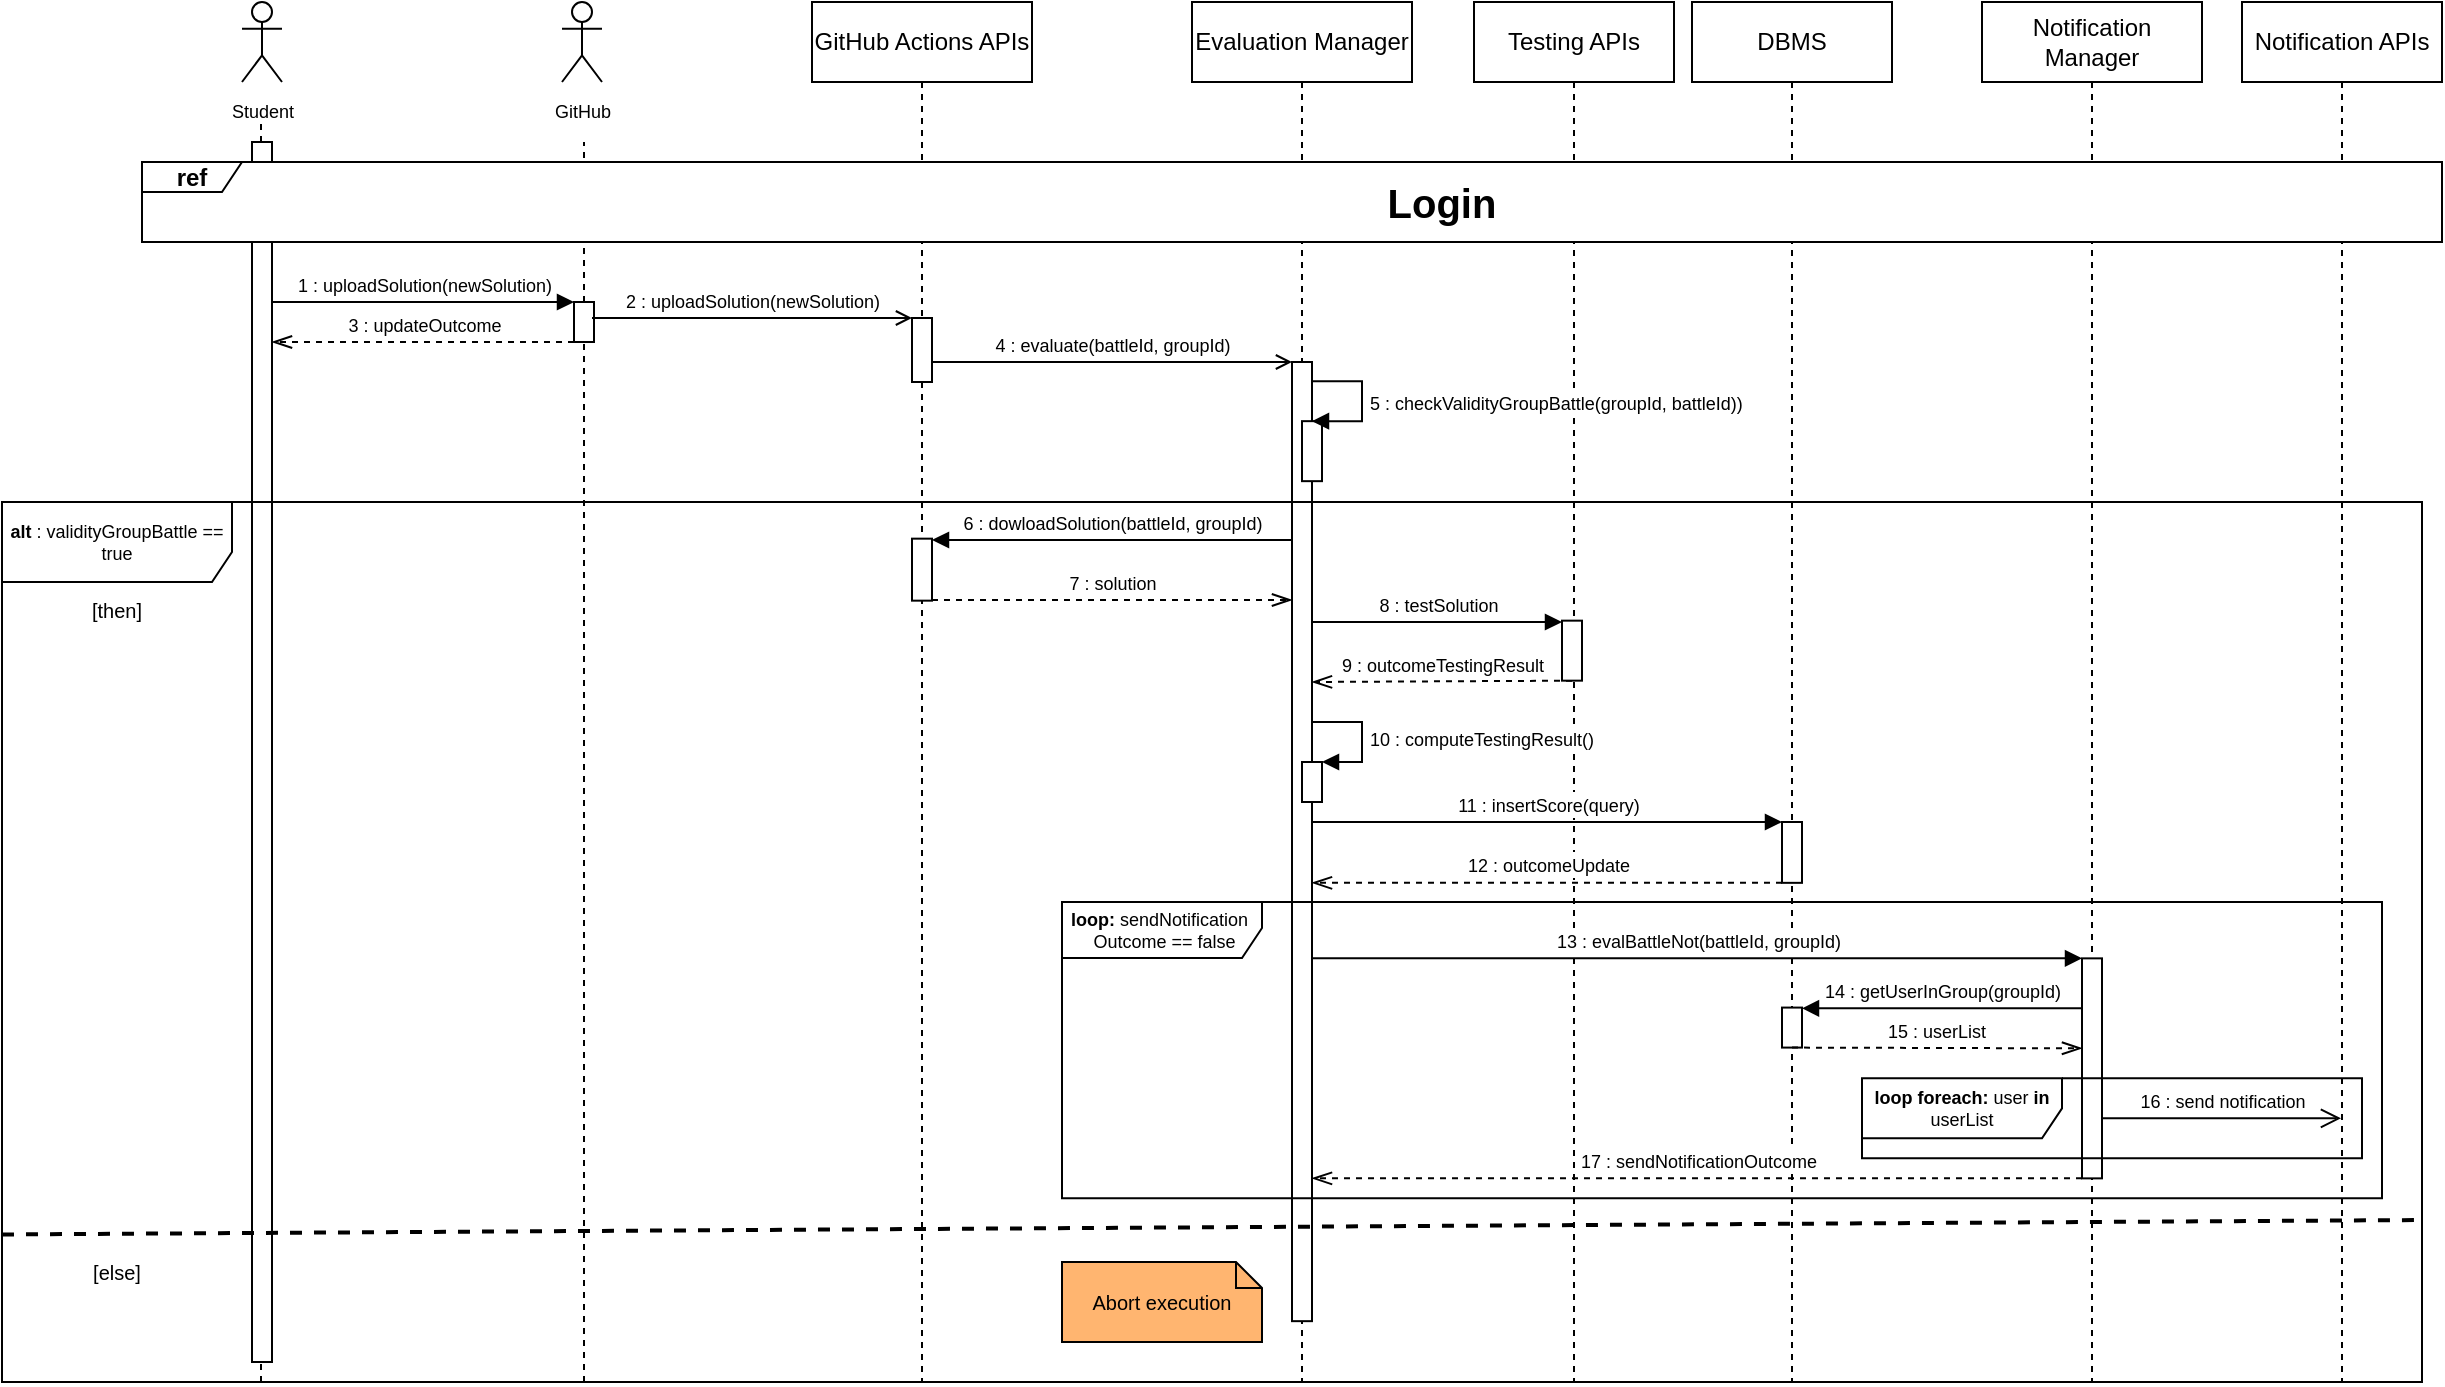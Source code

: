 <mxfile version="22.1.16" type="device">
  <diagram name="Page-1" id="2YBvvXClWsGukQMizWep">
    <mxGraphModel dx="2284" dy="746" grid="1" gridSize="10" guides="1" tooltips="1" connect="1" arrows="1" fold="1" page="1" pageScale="1" pageWidth="850" pageHeight="1100" math="0" shadow="0">
      <root>
        <mxCell id="0" />
        <mxCell id="1" parent="0" />
        <mxCell id="liZlo0o-GVQIaqRJejjH-8" value="" style="endArrow=none;dashed=1;html=1;rounded=0;" parent="1" edge="1">
          <mxGeometry width="50" height="50" relative="1" as="geometry">
            <mxPoint x="261" y="730" as="sourcePoint" />
            <mxPoint x="261" y="110" as="targetPoint" />
          </mxGeometry>
        </mxCell>
        <mxCell id="EZ9EQqB9W-ClfxbdbgRc-1" value="GitHub Actions APIs" style="shape=umlLifeline;perimeter=lifelinePerimeter;whiteSpace=wrap;html=1;container=1;dropTarget=0;collapsible=0;recursiveResize=0;outlineConnect=0;portConstraint=eastwest;newEdgeStyle={&quot;curved&quot;:0,&quot;rounded&quot;:0};" parent="1" vertex="1">
          <mxGeometry x="375" y="40" width="110" height="690" as="geometry" />
        </mxCell>
        <mxCell id="EZ9EQqB9W-ClfxbdbgRc-5" value="Testing APIs" style="shape=umlLifeline;perimeter=lifelinePerimeter;whiteSpace=wrap;html=1;container=0;dropTarget=0;collapsible=0;recursiveResize=0;outlineConnect=0;portConstraint=eastwest;newEdgeStyle={&quot;curved&quot;:0,&quot;rounded&quot;:0};" parent="1" vertex="1">
          <mxGeometry x="706" y="40" width="100" height="690" as="geometry" />
        </mxCell>
        <mxCell id="EZ9EQqB9W-ClfxbdbgRc-12" value="&lt;font style=&quot;font-size: 9px;&quot;&gt;Student&lt;/font&gt;" style="shape=umlActor;verticalLabelPosition=bottom;verticalAlign=top;html=1;outlineConnect=0;" parent="1" vertex="1">
          <mxGeometry x="90" y="40" width="20" height="40" as="geometry" />
        </mxCell>
        <mxCell id="EZ9EQqB9W-ClfxbdbgRc-14" value="" style="html=1;points=[];perimeter=orthogonalPerimeter;outlineConnect=0;targetShapes=umlLifeline;portConstraint=eastwest;newEdgeStyle={&quot;edgeStyle&quot;:&quot;elbowEdgeStyle&quot;,&quot;elbow&quot;:&quot;vertical&quot;,&quot;curved&quot;:0,&quot;rounded&quot;:0};" parent="1" vertex="1">
          <mxGeometry x="95" y="110" width="10" height="610" as="geometry" />
        </mxCell>
        <mxCell id="EZ9EQqB9W-ClfxbdbgRc-18" value="Evaluation Manager" style="shape=umlLifeline;perimeter=lifelinePerimeter;whiteSpace=wrap;html=1;container=1;dropTarget=0;collapsible=0;recursiveResize=0;outlineConnect=0;portConstraint=eastwest;newEdgeStyle={&quot;curved&quot;:0,&quot;rounded&quot;:0};" parent="1" vertex="1">
          <mxGeometry x="565" y="40" width="110" height="690" as="geometry" />
        </mxCell>
        <mxCell id="EZ9EQqB9W-ClfxbdbgRc-63" value="DBMS" style="shape=umlLifeline;perimeter=lifelinePerimeter;whiteSpace=wrap;html=1;container=0;dropTarget=0;collapsible=0;recursiveResize=0;outlineConnect=0;portConstraint=eastwest;newEdgeStyle={&quot;curved&quot;:0,&quot;rounded&quot;:0};" parent="1" vertex="1">
          <mxGeometry x="815" y="40" width="100" height="690" as="geometry" />
        </mxCell>
        <mxCell id="EZ9EQqB9W-ClfxbdbgRc-79" value="" style="html=1;points=[[0,0,0,0,5],[0,1,0,0,-5],[1,0,0,0,5],[1,1,0,0,-5]];perimeter=orthogonalPerimeter;outlineConnect=0;targetShapes=umlLifeline;portConstraint=eastwest;newEdgeStyle={&quot;curved&quot;:0,&quot;rounded&quot;:0};" parent="EZ9EQqB9W-ClfxbdbgRc-63" vertex="1">
          <mxGeometry x="45" y="410" width="10" height="30.42" as="geometry" />
        </mxCell>
        <mxCell id="liZlo0o-GVQIaqRJejjH-5" value="&lt;font style=&quot;font-size: 9px;&quot;&gt;GitHub&lt;/font&gt;" style="shape=umlActor;verticalLabelPosition=bottom;verticalAlign=top;html=1;outlineConnect=0;" parent="1" vertex="1">
          <mxGeometry x="250" y="40" width="20" height="40" as="geometry" />
        </mxCell>
        <mxCell id="-OK--w0Z6CInEfSWtkVY-17" value="" style="endArrow=none;dashed=1;html=1;rounded=0;" parent="1" edge="1">
          <mxGeometry width="50" height="50" relative="1" as="geometry">
            <mxPoint x="99.5" y="110" as="sourcePoint" />
            <mxPoint x="99.5" y="100" as="targetPoint" />
          </mxGeometry>
        </mxCell>
        <mxCell id="uk7uo4-cUkGRM1U4fZs7-21" value="&lt;font style=&quot;font-size: 10px;&quot;&gt;Abort execution&lt;/font&gt;" style="shape=note;size=13;whiteSpace=wrap;html=1;fillColor=#FFB570;" parent="1" vertex="1">
          <mxGeometry x="500" y="670" width="100" height="40" as="geometry" />
        </mxCell>
        <mxCell id="uk7uo4-cUkGRM1U4fZs7-5" value="[else]" style="text;html=1;strokeColor=none;fillColor=none;align=center;verticalAlign=middle;whiteSpace=wrap;rounded=0;fontSize=10;" parent="1" vertex="1">
          <mxGeometry x="10" y="670.0" width="35" height="10" as="geometry" />
        </mxCell>
        <mxCell id="EZ9EQqB9W-ClfxbdbgRc-59" value="" style="html=1;points=[[0,0,0,0,5],[0,1,0,0,-5],[1,0,0,0,5],[1,1,0,0,-5]];perimeter=orthogonalPerimeter;outlineConnect=0;targetShapes=umlLifeline;portConstraint=eastwest;newEdgeStyle={&quot;curved&quot;:0,&quot;rounded&quot;:0};" parent="1" vertex="1">
          <mxGeometry x="615" y="220" width="10" height="479.58" as="geometry" />
        </mxCell>
        <mxCell id="Qp_JZN5yhgB6wEBEa5BE-35" value="Notification Manager" style="shape=umlLifeline;perimeter=lifelinePerimeter;whiteSpace=wrap;html=1;container=1;dropTarget=0;collapsible=0;recursiveResize=0;outlineConnect=0;portConstraint=eastwest;newEdgeStyle={&quot;curved&quot;:0,&quot;rounded&quot;:0};" vertex="1" parent="1">
          <mxGeometry x="960" y="40" width="110" height="690" as="geometry" />
        </mxCell>
        <mxCell id="Qp_JZN5yhgB6wEBEa5BE-36" value="Notification APIs" style="shape=umlLifeline;perimeter=lifelinePerimeter;whiteSpace=wrap;html=1;container=1;dropTarget=0;collapsible=0;recursiveResize=0;outlineConnect=0;portConstraint=eastwest;newEdgeStyle={&quot;curved&quot;:0,&quot;rounded&quot;:0};" vertex="1" parent="1">
          <mxGeometry x="1090" y="40" width="100" height="690" as="geometry" />
        </mxCell>
        <mxCell id="Qp_JZN5yhgB6wEBEa5BE-2" value="&lt;p style=&quot;line-height: 120%; font-size: 9px;&quot;&gt;&lt;b&gt;loop: &lt;/b&gt;sendNotification&amp;nbsp; &amp;nbsp;&lt;span style=&quot;background-color: initial;&quot;&gt;Outcome == false&lt;/span&gt;&lt;/p&gt;" style="shape=umlFrame;whiteSpace=wrap;html=1;pointerEvents=0;width=100;height=28;verticalAlign=middle;horizontal=1;labelPosition=center;verticalLabelPosition=middle;align=center;" vertex="1" parent="Qp_JZN5yhgB6wEBEa5BE-36">
          <mxGeometry x="-590" y="450" width="660" height="148.18" as="geometry" />
        </mxCell>
        <mxCell id="0cFZ01T9KeCPpVgdLpGS-1" value="" style="html=1;points=[];perimeter=orthogonalPerimeter;outlineConnect=0;targetShapes=umlLifeline;portConstraint=eastwest;newEdgeStyle={&quot;edgeStyle&quot;:&quot;elbowEdgeStyle&quot;,&quot;elbow&quot;:&quot;vertical&quot;,&quot;curved&quot;:0,&quot;rounded&quot;:0};" parent="1" vertex="1">
          <mxGeometry x="425" y="198" width="10" height="32" as="geometry" />
        </mxCell>
        <mxCell id="EZ9EQqB9W-ClfxbdbgRc-17" value="&lt;font style=&quot;font-size: 9px;&quot;&gt;1 : uploadSolution(newSolution)&lt;/font&gt;" style="html=1;verticalAlign=bottom;endArrow=block;edgeStyle=elbowEdgeStyle;elbow=horizontal;curved=0;rounded=0;" parent="1" target="EZ9EQqB9W-ClfxbdbgRc-66" edge="1">
          <mxGeometry relative="1" as="geometry">
            <mxPoint x="105" y="190" as="sourcePoint" />
            <Array as="points">
              <mxPoint x="249" y="190" />
            </Array>
            <mxPoint x="250" y="190" as="targetPoint" />
            <mxPoint as="offset" />
          </mxGeometry>
        </mxCell>
        <mxCell id="uk7uo4-cUkGRM1U4fZs7-12" value="" style="html=1;points=[[0,0,0,0,5],[0,1,0,0,-5],[1,0,0,0,5],[1,1,0,0,-5]];perimeter=orthogonalPerimeter;outlineConnect=0;targetShapes=umlLifeline;portConstraint=eastwest;newEdgeStyle={&quot;curved&quot;:0,&quot;rounded&quot;:0};" parent="1" vertex="1">
          <mxGeometry x="620" y="249.58" width="10" height="30" as="geometry" />
        </mxCell>
        <mxCell id="uk7uo4-cUkGRM1U4fZs7-13" value="&lt;font style=&quot;font-size: 9px;&quot;&gt;5 : checkValidityGroupBattle(groupId, battleId))&lt;/font&gt;" style="html=1;align=left;spacingLeft=2;endArrow=block;rounded=0;edgeStyle=orthogonalEdgeStyle;curved=0;rounded=0;" parent="1" target="uk7uo4-cUkGRM1U4fZs7-12" edge="1">
          <mxGeometry relative="1" as="geometry">
            <mxPoint x="625" y="229.58" as="sourcePoint" />
            <Array as="points">
              <mxPoint x="650" y="229.58" />
              <mxPoint x="650" y="249.58" />
            </Array>
          </mxGeometry>
        </mxCell>
        <mxCell id="EZ9EQqB9W-ClfxbdbgRc-64" value="&lt;font style=&quot;font-size: 9px;&quot;&gt;8 : testSolution&lt;/font&gt;" style="html=1;verticalAlign=bottom;endArrow=block;edgeStyle=elbowEdgeStyle;elbow=horizontal;curved=0;rounded=0;" parent="1" target="EZ9EQqB9W-ClfxbdbgRc-73" edge="1">
          <mxGeometry relative="1" as="geometry">
            <mxPoint x="625" y="350.0" as="sourcePoint" />
            <Array as="points">
              <mxPoint x="755" y="349.58" />
            </Array>
            <mxPoint x="797.5" y="345" as="targetPoint" />
            <mxPoint as="offset" />
          </mxGeometry>
        </mxCell>
        <mxCell id="EZ9EQqB9W-ClfxbdbgRc-75" value="&lt;font style=&quot;font-size: 9px;&quot;&gt;9 : outcomeTestingResult&lt;/font&gt;" style="html=1;verticalAlign=bottom;endArrow=openThin;dashed=1;endSize=8;edgeStyle=elbowEdgeStyle;elbow=vertical;curved=0;rounded=0;endFill=0;" parent="1" source="EZ9EQqB9W-ClfxbdbgRc-73" edge="1">
          <mxGeometry relative="1" as="geometry">
            <mxPoint x="625" y="380.0" as="targetPoint" />
            <Array as="points">
              <mxPoint x="700" y="380" />
              <mxPoint x="690" y="370" />
              <mxPoint x="630" y="460.0" />
              <mxPoint x="520" y="500" />
            </Array>
            <mxPoint x="525" y="460.0" as="sourcePoint" />
          </mxGeometry>
        </mxCell>
        <mxCell id="-OK--w0Z6CInEfSWtkVY-7" value="" style="html=1;points=[[0,0,0,0,5],[0,1,0,0,-5],[1,0,0,0,5],[1,1,0,0,-5]];perimeter=orthogonalPerimeter;outlineConnect=0;targetShapes=umlLifeline;portConstraint=eastwest;newEdgeStyle={&quot;curved&quot;:0,&quot;rounded&quot;:0};" parent="1" vertex="1">
          <mxGeometry x="620" y="420" width="10" height="20" as="geometry" />
        </mxCell>
        <mxCell id="-OK--w0Z6CInEfSWtkVY-8" value="&lt;font style=&quot;font-size: 9px;&quot;&gt;10 : computeTestingResult()&lt;/font&gt;" style="html=1;align=left;spacingLeft=2;endArrow=block;rounded=0;edgeStyle=orthogonalEdgeStyle;curved=0;rounded=0;" parent="1" target="-OK--w0Z6CInEfSWtkVY-7" edge="1">
          <mxGeometry relative="1" as="geometry">
            <mxPoint x="625" y="400" as="sourcePoint" />
            <Array as="points">
              <mxPoint x="650" y="400" />
              <mxPoint x="650" y="420" />
            </Array>
          </mxGeometry>
        </mxCell>
        <mxCell id="EZ9EQqB9W-ClfxbdbgRc-81" value="&lt;font style=&quot;font-size: 9px;&quot;&gt;11 : insertScore(query)&lt;/font&gt;" style="html=1;verticalAlign=bottom;endArrow=block;edgeStyle=elbowEdgeStyle;elbow=vertical;curved=0;rounded=0;" parent="1" target="EZ9EQqB9W-ClfxbdbgRc-79" edge="1">
          <mxGeometry relative="1" as="geometry">
            <mxPoint x="625" y="450.0" as="sourcePoint" />
            <Array as="points">
              <mxPoint x="795" y="450" />
            </Array>
            <mxPoint x="890" y="450.42" as="targetPoint" />
            <mxPoint as="offset" />
          </mxGeometry>
        </mxCell>
        <mxCell id="EZ9EQqB9W-ClfxbdbgRc-82" value="&lt;font style=&quot;font-size: 9px;&quot;&gt;12 : outcomeUpdate&lt;/font&gt;" style="html=1;verticalAlign=bottom;endArrow=openThin;dashed=1;endSize=8;edgeStyle=elbowEdgeStyle;elbow=horizontal;curved=0;rounded=0;endFill=0;" parent="1" edge="1" source="EZ9EQqB9W-ClfxbdbgRc-79">
          <mxGeometry relative="1" as="geometry">
            <mxPoint x="625" y="480.42" as="targetPoint" />
            <Array as="points">
              <mxPoint x="630" y="480.42" />
            </Array>
            <mxPoint x="905" y="480.42" as="sourcePoint" />
          </mxGeometry>
        </mxCell>
        <mxCell id="EZ9EQqB9W-ClfxbdbgRc-61" value="&lt;font style=&quot;font-size: 9px;&quot;&gt;6 : dowloadSolution(battleId, groupId)&lt;/font&gt;" style="html=1;verticalAlign=bottom;endArrow=block;edgeStyle=elbowEdgeStyle;elbow=horizontal;curved=0;rounded=0;" parent="1" edge="1">
          <mxGeometry relative="1" as="geometry">
            <mxPoint x="615" y="309.0" as="sourcePoint" />
            <Array as="points">
              <mxPoint x="438" y="309" />
              <mxPoint x="362" y="349" />
            </Array>
            <mxPoint x="435" y="309.0" as="targetPoint" />
            <mxPoint as="offset" />
          </mxGeometry>
        </mxCell>
        <mxCell id="EZ9EQqB9W-ClfxbdbgRc-71" value="&lt;font style=&quot;font-size: 9px;&quot;&gt;7 : solution&lt;/font&gt;" style="html=1;verticalAlign=bottom;endArrow=openThin;dashed=1;endSize=8;edgeStyle=elbowEdgeStyle;elbow=vertical;curved=0;rounded=0;endFill=0;" parent="1" edge="1">
          <mxGeometry relative="1" as="geometry">
            <mxPoint x="615" y="339.0" as="targetPoint" />
            <Array as="points">
              <mxPoint x="450" y="339" />
              <mxPoint x="345" y="379.0" />
            </Array>
            <mxPoint x="435" y="339.0" as="sourcePoint" />
          </mxGeometry>
        </mxCell>
        <mxCell id="uk7uo4-cUkGRM1U4fZs7-6" value="&lt;p style=&quot;line-height: 120%; font-size: 9px;&quot;&gt;&lt;b style=&quot;border-color: var(--border-color);&quot;&gt;alt&amp;nbsp;&lt;/b&gt;: validityGroupBattle == true&lt;br&gt;&lt;/p&gt;" style="shape=umlFrame;whiteSpace=wrap;html=1;pointerEvents=0;width=115;height=40;verticalAlign=middle;horizontal=1;labelPosition=center;verticalLabelPosition=middle;align=center;" parent="1" vertex="1">
          <mxGeometry x="-30" y="290" width="1210" height="440" as="geometry" />
        </mxCell>
        <mxCell id="uk7uo4-cUkGRM1U4fZs7-7" value="[then]" style="text;html=1;strokeColor=none;fillColor=none;align=center;verticalAlign=middle;whiteSpace=wrap;rounded=0;fontSize=10;" parent="1" vertex="1">
          <mxGeometry x="10" y="339.33" width="35" height="10" as="geometry" />
        </mxCell>
        <mxCell id="uk7uo4-cUkGRM1U4fZs7-18" value="" style="html=1;points=[];perimeter=orthogonalPerimeter;outlineConnect=0;targetShapes=umlLifeline;portConstraint=eastwest;newEdgeStyle={&quot;edgeStyle&quot;:&quot;elbowEdgeStyle&quot;,&quot;elbow&quot;:&quot;vertical&quot;,&quot;curved&quot;:0,&quot;rounded&quot;:0};" parent="1" vertex="1">
          <mxGeometry x="425" y="308.33" width="10" height="31" as="geometry" />
        </mxCell>
        <mxCell id="-OK--w0Z6CInEfSWtkVY-18" value="" style="endArrow=none;dashed=1;html=1;rounded=0;" parent="1" edge="1">
          <mxGeometry width="50" height="50" relative="1" as="geometry">
            <mxPoint x="99.5" y="730" as="sourcePoint" />
            <mxPoint x="99.5" y="720" as="targetPoint" />
          </mxGeometry>
        </mxCell>
        <mxCell id="EZ9EQqB9W-ClfxbdbgRc-65" value="&lt;font style=&quot;font-size: 9px;&quot;&gt;3 : updateOutcome&lt;/font&gt;" style="html=1;verticalAlign=bottom;endArrow=openThin;dashed=1;endSize=8;edgeStyle=elbowEdgeStyle;elbow=vertical;curved=0;rounded=0;endFill=0;" parent="1" source="EZ9EQqB9W-ClfxbdbgRc-66" edge="1">
          <mxGeometry relative="1" as="geometry">
            <mxPoint x="105" y="210" as="targetPoint" />
            <Array as="points">
              <mxPoint x="240" y="210" />
              <mxPoint x="220" y="200" />
            </Array>
            <mxPoint x="250" y="210" as="sourcePoint" />
          </mxGeometry>
        </mxCell>
        <mxCell id="EZ9EQqB9W-ClfxbdbgRc-66" value="" style="html=1;points=[];perimeter=orthogonalPerimeter;outlineConnect=0;targetShapes=umlLifeline;portConstraint=eastwest;newEdgeStyle={&quot;edgeStyle&quot;:&quot;elbowEdgeStyle&quot;,&quot;elbow&quot;:&quot;vertical&quot;,&quot;curved&quot;:0,&quot;rounded&quot;:0};" parent="1" vertex="1">
          <mxGeometry x="256" y="190" width="10" height="20" as="geometry" />
        </mxCell>
        <mxCell id="liZlo0o-GVQIaqRJejjH-9" value="&lt;font style=&quot;font-size: 9px;&quot;&gt;2 : uploadSolution(newSolution)&lt;/font&gt;" style="html=1;verticalAlign=bottom;endArrow=open;edgeStyle=elbowEdgeStyle;elbow=horizontal;curved=0;rounded=0;endFill=0;" parent="1" target="0cFZ01T9KeCPpVgdLpGS-1" edge="1">
          <mxGeometry relative="1" as="geometry">
            <mxPoint x="265" y="198" as="sourcePoint" />
            <Array as="points">
              <mxPoint x="424" y="198" />
            </Array>
            <mxPoint x="430" y="198" as="targetPoint" />
            <mxPoint as="offset" />
          </mxGeometry>
        </mxCell>
        <mxCell id="0cFZ01T9KeCPpVgdLpGS-4" value="&lt;font style=&quot;font-size: 9px;&quot;&gt;4 :&amp;nbsp;evaluate(battleId, groupId)&lt;/font&gt;" style="html=1;verticalAlign=bottom;endArrow=open;edgeStyle=elbowEdgeStyle;elbow=horizontal;curved=0;rounded=0;endFill=0;" parent="1" target="EZ9EQqB9W-ClfxbdbgRc-59" edge="1">
          <mxGeometry relative="1" as="geometry">
            <mxPoint x="435" y="220" as="sourcePoint" />
            <Array as="points">
              <mxPoint x="540" y="220" />
            </Array>
            <mxPoint x="800" y="220" as="targetPoint" />
            <mxPoint as="offset" />
          </mxGeometry>
        </mxCell>
        <mxCell id="EZ9EQqB9W-ClfxbdbgRc-73" value="" style="html=1;points=[[0,0,0,0,5],[0,1,0,0,-5],[1,0,0,0,5],[1,1,0,0,-5]];perimeter=orthogonalPerimeter;outlineConnect=0;targetShapes=umlLifeline;portConstraint=eastwest;newEdgeStyle={&quot;curved&quot;:0,&quot;rounded&quot;:0};" parent="1" vertex="1">
          <mxGeometry x="750" y="349.33" width="10" height="30" as="geometry" />
        </mxCell>
        <mxCell id="EZ9EQqB9W-ClfxbdbgRc-20" value="&lt;b&gt;ref&lt;/b&gt;" style="shape=umlFrame;whiteSpace=wrap;html=1;pointerEvents=0;width=50;height=15;labelBorderColor=none;labelBackgroundColor=none;fontColor=default;swimlaneFillColor=default;" parent="1" vertex="1">
          <mxGeometry x="40" y="120" width="1150" height="40" as="geometry" />
        </mxCell>
        <mxCell id="EZ9EQqB9W-ClfxbdbgRc-49" value="&lt;b&gt;&lt;font style=&quot;font-size: 20px;&quot;&gt;Login&lt;/font&gt;&lt;/b&gt;" style="text;html=1;strokeColor=none;fillColor=none;align=center;verticalAlign=middle;whiteSpace=wrap;rounded=0;" parent="1" vertex="1">
          <mxGeometry x="660" y="125" width="60" height="30" as="geometry" />
        </mxCell>
        <mxCell id="Qp_JZN5yhgB6wEBEa5BE-4" value="" style="html=1;points=[];perimeter=orthogonalPerimeter;outlineConnect=0;targetShapes=umlLifeline;portConstraint=eastwest;newEdgeStyle={&quot;edgeStyle&quot;:&quot;elbowEdgeStyle&quot;,&quot;elbow&quot;:&quot;vertical&quot;,&quot;curved&quot;:0,&quot;rounded&quot;:0};" vertex="1" parent="1">
          <mxGeometry x="860" y="542.79" width="10" height="20" as="geometry" />
        </mxCell>
        <mxCell id="Qp_JZN5yhgB6wEBEa5BE-6" value="&lt;font style=&quot;font-size: 9px;&quot;&gt;15 : userList&lt;/font&gt;" style="html=1;verticalAlign=bottom;endArrow=openThin;edgeStyle=elbowEdgeStyle;elbow=vertical;curved=0;rounded=0;endFill=0;dashed=1;endSize=8;" edge="1" parent="1" source="Qp_JZN5yhgB6wEBEa5BE-4" target="Qp_JZN5yhgB6wEBEa5BE-1">
          <mxGeometry relative="1" as="geometry">
            <mxPoint x="884" y="563.18" as="sourcePoint" />
            <Array as="points">
              <mxPoint x="1019" y="563.18" />
            </Array>
            <mxPoint x="1063.5" y="563.18" as="targetPoint" />
            <mxPoint as="offset" />
          </mxGeometry>
        </mxCell>
        <mxCell id="Qp_JZN5yhgB6wEBEa5BE-5" value="&lt;font style=&quot;font-size: 9px;&quot;&gt;14 : getUserInGroup(groupId)&lt;/font&gt;" style="html=1;verticalAlign=bottom;endArrow=block;endSize=6;edgeStyle=elbowEdgeStyle;elbow=vertical;curved=0;rounded=0;endFill=1;startArrow=none;startFill=0;" edge="1" parent="1" source="Qp_JZN5yhgB6wEBEa5BE-1" target="Qp_JZN5yhgB6wEBEa5BE-4">
          <mxGeometry relative="1" as="geometry">
            <mxPoint x="884" y="543.18" as="targetPoint" />
            <Array as="points">
              <mxPoint x="960" y="543.18" />
            </Array>
            <mxPoint x="1030" y="543.18" as="sourcePoint" />
          </mxGeometry>
        </mxCell>
        <mxCell id="Qp_JZN5yhgB6wEBEa5BE-1" value="" style="html=1;points=[];perimeter=orthogonalPerimeter;outlineConnect=0;targetShapes=umlLifeline;portConstraint=eastwest;newEdgeStyle={&quot;edgeStyle&quot;:&quot;elbowEdgeStyle&quot;,&quot;elbow&quot;:&quot;vertical&quot;,&quot;curved&quot;:0,&quot;rounded&quot;:0};" vertex="1" parent="1">
          <mxGeometry x="1010" y="518.18" width="10" height="110" as="geometry" />
        </mxCell>
        <mxCell id="Qp_JZN5yhgB6wEBEa5BE-7" value="&lt;p style=&quot;line-height: 120%; font-size: 9px;&quot;&gt;&lt;b&gt;loop foreach: &lt;/b&gt;user &lt;b&gt;in &lt;/b&gt;userList&lt;/p&gt;" style="shape=umlFrame;whiteSpace=wrap;html=1;pointerEvents=0;width=100;height=30;verticalAlign=middle;horizontal=1;labelPosition=center;verticalLabelPosition=middle;align=center;" vertex="1" parent="1">
          <mxGeometry x="900" y="578.18" width="250" height="40" as="geometry" />
        </mxCell>
        <mxCell id="Qp_JZN5yhgB6wEBEa5BE-8" value="&lt;font style=&quot;font-size: 9px;&quot;&gt;16 : send notification&lt;/font&gt;" style="html=1;verticalAlign=bottom;endArrow=open;edgeStyle=elbowEdgeStyle;elbow=horizontal;curved=0;rounded=0;endFill=0;endSize=8;" edge="1" parent="1">
          <mxGeometry relative="1" as="geometry">
            <mxPoint x="1020" y="598.18" as="sourcePoint" />
            <Array as="points">
              <mxPoint x="1080" y="598.18" />
            </Array>
            <mxPoint x="1139.5" y="598.18" as="targetPoint" />
          </mxGeometry>
        </mxCell>
        <mxCell id="Qp_JZN5yhgB6wEBEa5BE-3" value="&lt;font style=&quot;font-size: 9px;&quot;&gt;13 : evalBattleNot(battleId, groupId)&lt;/font&gt;" style="html=1;verticalAlign=bottom;endArrow=block;edgeStyle=elbowEdgeStyle;elbow=vertical;curved=0;rounded=0;" edge="1" parent="1" target="Qp_JZN5yhgB6wEBEa5BE-1" source="EZ9EQqB9W-ClfxbdbgRc-59">
          <mxGeometry relative="1" as="geometry">
            <mxPoint x="615" y="518.18" as="sourcePoint" />
            <Array as="points">
              <mxPoint x="859" y="518.18" />
            </Array>
            <mxPoint x="864" y="518.18" as="targetPoint" />
            <mxPoint as="offset" />
          </mxGeometry>
        </mxCell>
        <mxCell id="Qp_JZN5yhgB6wEBEa5BE-9" value="&lt;font style=&quot;font-size: 9px;&quot;&gt;17 : sendNotificationOutcome&lt;/font&gt;" style="html=1;verticalAlign=bottom;endArrow=openThin;dashed=1;endSize=8;edgeStyle=elbowEdgeStyle;elbow=horizontal;curved=0;rounded=0;endFill=0;" edge="1" parent="1" source="Qp_JZN5yhgB6wEBEa5BE-1" target="EZ9EQqB9W-ClfxbdbgRc-59">
          <mxGeometry relative="1" as="geometry">
            <mxPoint x="525" y="628.18" as="targetPoint" />
            <Array as="points">
              <mxPoint x="990" y="628.18" />
            </Array>
            <mxPoint x="864" y="638.18" as="sourcePoint" />
          </mxGeometry>
        </mxCell>
        <mxCell id="Qp_JZN5yhgB6wEBEa5BE-38" value="" style="endArrow=none;dashed=1;html=1;rounded=0;strokeWidth=2;entryX=1.001;entryY=0.665;entryDx=0;entryDy=0;entryPerimeter=0;" edge="1" parent="1">
          <mxGeometry width="50" height="50" relative="1" as="geometry">
            <mxPoint x="-30" y="656.24" as="sourcePoint" />
            <mxPoint x="1181" y="649" as="targetPoint" />
          </mxGeometry>
        </mxCell>
      </root>
    </mxGraphModel>
  </diagram>
</mxfile>

